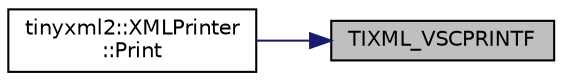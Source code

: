 digraph "TIXML_VSCPRINTF"
{
 // LATEX_PDF_SIZE
  edge [fontname="Helvetica",fontsize="10",labelfontname="Helvetica",labelfontsize="10"];
  node [fontname="Helvetica",fontsize="10",shape=record];
  rankdir="RL";
  Node1 [label="TIXML_VSCPRINTF",height=0.2,width=0.4,color="black", fillcolor="grey75", style="filled", fontcolor="black",tooltip=" "];
  Node1 -> Node2 [dir="back",color="midnightblue",fontsize="10",style="solid",fontname="Helvetica"];
  Node2 [label="tinyxml2::XMLPrinter\l::Print",height=0.2,width=0.4,color="black", fillcolor="white", style="filled",URL="$classtinyxml2_1_1XMLPrinter.html#ab30210a7f32e45634e7a45137bf6fdf6",tooltip=" "];
}
